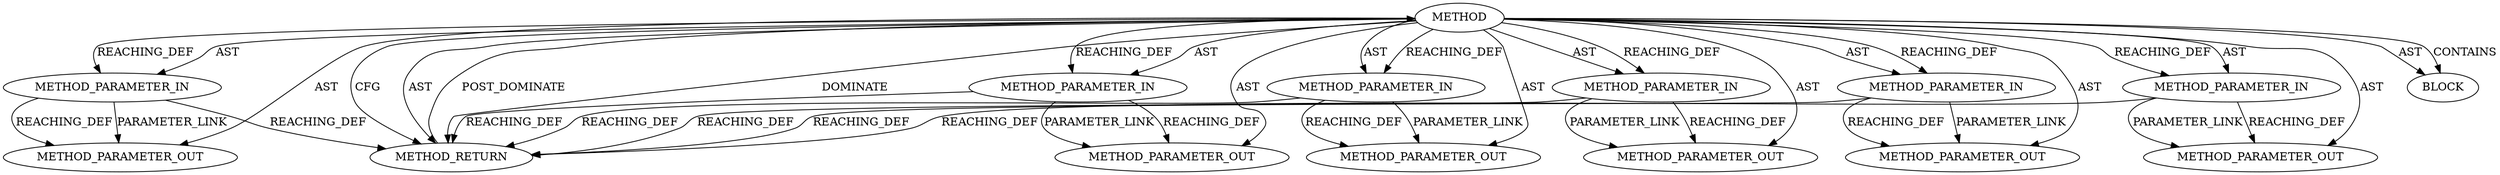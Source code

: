 digraph {
  13481 [label=METHOD_PARAMETER_OUT ORDER=6 CODE="p6" IS_VARIADIC=false TYPE_FULL_NAME="ANY" EVALUATION_STRATEGY="BY_VALUE" INDEX=6 NAME="p6"]
  12590 [label=METHOD_RETURN ORDER=2 CODE="RET" TYPE_FULL_NAME="ANY" EVALUATION_STRATEGY="BY_VALUE"]
  12589 [label=BLOCK ORDER=1 ARGUMENT_INDEX=1 CODE="<empty>" TYPE_FULL_NAME="ANY"]
  13480 [label=METHOD_PARAMETER_OUT ORDER=5 CODE="p5" IS_VARIADIC=false TYPE_FULL_NAME="ANY" EVALUATION_STRATEGY="BY_VALUE" INDEX=5 NAME="p5"]
  13479 [label=METHOD_PARAMETER_OUT ORDER=4 CODE="p4" IS_VARIADIC=false TYPE_FULL_NAME="ANY" EVALUATION_STRATEGY="BY_VALUE" INDEX=4 NAME="p4"]
  12582 [label=METHOD AST_PARENT_TYPE="NAMESPACE_BLOCK" AST_PARENT_FULL_NAME="<global>" ORDER=0 CODE="<empty>" FULL_NAME="get_auth_request" IS_EXTERNAL=true FILENAME="<empty>" SIGNATURE="" NAME="get_auth_request"]
  12583 [label=METHOD_PARAMETER_IN ORDER=1 CODE="p1" IS_VARIADIC=false TYPE_FULL_NAME="ANY" EVALUATION_STRATEGY="BY_VALUE" INDEX=1 NAME="p1"]
  12585 [label=METHOD_PARAMETER_IN ORDER=3 CODE="p3" IS_VARIADIC=false TYPE_FULL_NAME="ANY" EVALUATION_STRATEGY="BY_VALUE" INDEX=3 NAME="p3"]
  12588 [label=METHOD_PARAMETER_IN ORDER=6 CODE="p6" IS_VARIADIC=false TYPE_FULL_NAME="ANY" EVALUATION_STRATEGY="BY_VALUE" INDEX=6 NAME="p6"]
  12587 [label=METHOD_PARAMETER_IN ORDER=5 CODE="p5" IS_VARIADIC=false TYPE_FULL_NAME="ANY" EVALUATION_STRATEGY="BY_VALUE" INDEX=5 NAME="p5"]
  13476 [label=METHOD_PARAMETER_OUT ORDER=1 CODE="p1" IS_VARIADIC=false TYPE_FULL_NAME="ANY" EVALUATION_STRATEGY="BY_VALUE" INDEX=1 NAME="p1"]
  13477 [label=METHOD_PARAMETER_OUT ORDER=2 CODE="p2" IS_VARIADIC=false TYPE_FULL_NAME="ANY" EVALUATION_STRATEGY="BY_VALUE" INDEX=2 NAME="p2"]
  12584 [label=METHOD_PARAMETER_IN ORDER=2 CODE="p2" IS_VARIADIC=false TYPE_FULL_NAME="ANY" EVALUATION_STRATEGY="BY_VALUE" INDEX=2 NAME="p2"]
  13478 [label=METHOD_PARAMETER_OUT ORDER=3 CODE="p3" IS_VARIADIC=false TYPE_FULL_NAME="ANY" EVALUATION_STRATEGY="BY_VALUE" INDEX=3 NAME="p3"]
  12586 [label=METHOD_PARAMETER_IN ORDER=4 CODE="p4" IS_VARIADIC=false TYPE_FULL_NAME="ANY" EVALUATION_STRATEGY="BY_VALUE" INDEX=4 NAME="p4"]
  12582 -> 12587 [label=AST ]
  12582 -> 12587 [label=REACHING_DEF VARIABLE=""]
  12582 -> 12586 [label=REACHING_DEF VARIABLE=""]
  12587 -> 12590 [label=REACHING_DEF VARIABLE="p5"]
  12582 -> 12585 [label=AST ]
  12582 -> 12588 [label=AST ]
  12582 -> 12589 [label=AST ]
  12590 -> 12582 [label=POST_DOMINATE ]
  12582 -> 12588 [label=REACHING_DEF VARIABLE=""]
  12585 -> 13478 [label=PARAMETER_LINK ]
  12583 -> 13476 [label=PARAMETER_LINK ]
  12585 -> 13478 [label=REACHING_DEF VARIABLE="p3"]
  12584 -> 12590 [label=REACHING_DEF VARIABLE="p2"]
  12582 -> 12583 [label=AST ]
  12588 -> 13481 [label=PARAMETER_LINK ]
  12582 -> 12584 [label=REACHING_DEF VARIABLE=""]
  12582 -> 13481 [label=AST ]
  12582 -> 12590 [label=DOMINATE ]
  12586 -> 12590 [label=REACHING_DEF VARIABLE="p4"]
  12582 -> 13480 [label=AST ]
  12586 -> 13479 [label=PARAMETER_LINK ]
  12582 -> 12584 [label=AST ]
  12582 -> 13479 [label=AST ]
  12587 -> 13480 [label=REACHING_DEF VARIABLE="p5"]
  12583 -> 13476 [label=REACHING_DEF VARIABLE="p1"]
  12582 -> 12590 [label=CFG ]
  12582 -> 13477 [label=AST ]
  12582 -> 12589 [label=CONTAINS ]
  12582 -> 12583 [label=REACHING_DEF VARIABLE=""]
  12585 -> 12590 [label=REACHING_DEF VARIABLE="p3"]
  12588 -> 12590 [label=REACHING_DEF VARIABLE="p6"]
  12584 -> 13477 [label=REACHING_DEF VARIABLE="p2"]
  12583 -> 12590 [label=REACHING_DEF VARIABLE="p1"]
  12588 -> 13481 [label=REACHING_DEF VARIABLE="p6"]
  12584 -> 13477 [label=PARAMETER_LINK ]
  12582 -> 13476 [label=AST ]
  12587 -> 13480 [label=PARAMETER_LINK ]
  12586 -> 13479 [label=REACHING_DEF VARIABLE="p4"]
  12582 -> 13478 [label=AST ]
  12582 -> 12586 [label=AST ]
  12582 -> 12585 [label=REACHING_DEF VARIABLE=""]
  12582 -> 12590 [label=AST ]
}
